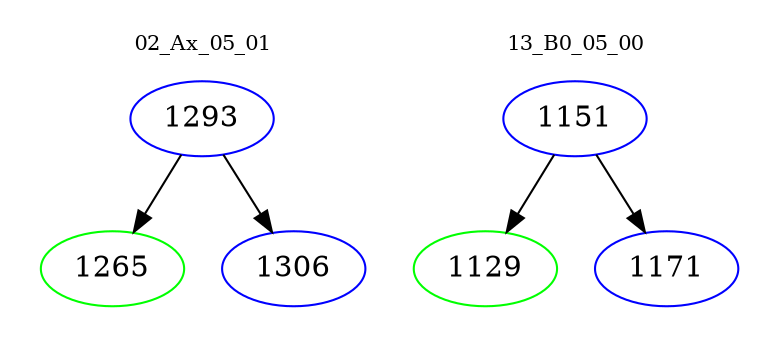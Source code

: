 digraph{
subgraph cluster_0 {
color = white
label = "02_Ax_05_01";
fontsize=10;
T0_1293 [label="1293", color="blue"]
T0_1293 -> T0_1265 [color="black"]
T0_1265 [label="1265", color="green"]
T0_1293 -> T0_1306 [color="black"]
T0_1306 [label="1306", color="blue"]
}
subgraph cluster_1 {
color = white
label = "13_B0_05_00";
fontsize=10;
T1_1151 [label="1151", color="blue"]
T1_1151 -> T1_1129 [color="black"]
T1_1129 [label="1129", color="green"]
T1_1151 -> T1_1171 [color="black"]
T1_1171 [label="1171", color="blue"]
}
}
